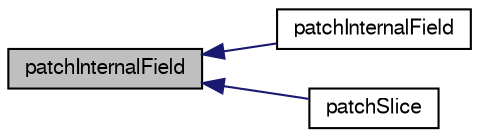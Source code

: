 digraph "patchInternalField"
{
  bgcolor="transparent";
  edge [fontname="FreeSans",fontsize="10",labelfontname="FreeSans",labelfontsize="10"];
  node [fontname="FreeSans",fontsize="10",shape=record];
  rankdir="LR";
  Node1547 [label="patchInternalField",height=0.2,width=0.4,color="black", fillcolor="grey75", style="filled", fontcolor="black"];
  Node1547 -> Node1548 [dir="back",color="midnightblue",fontsize="10",style="solid",fontname="FreeSans"];
  Node1548 [label="patchInternalField",height=0.2,width=0.4,color="black",URL="$a22870.html#a5e290299b0c22edc4a0223b2519b77be"];
  Node1547 -> Node1549 [dir="back",color="midnightblue",fontsize="10",style="solid",fontname="FreeSans"];
  Node1549 [label="patchSlice",height=0.2,width=0.4,color="black",URL="$a22870.html#abafaae120d11327175dacc1109283746",tooltip="Slice list to patch. "];
}
